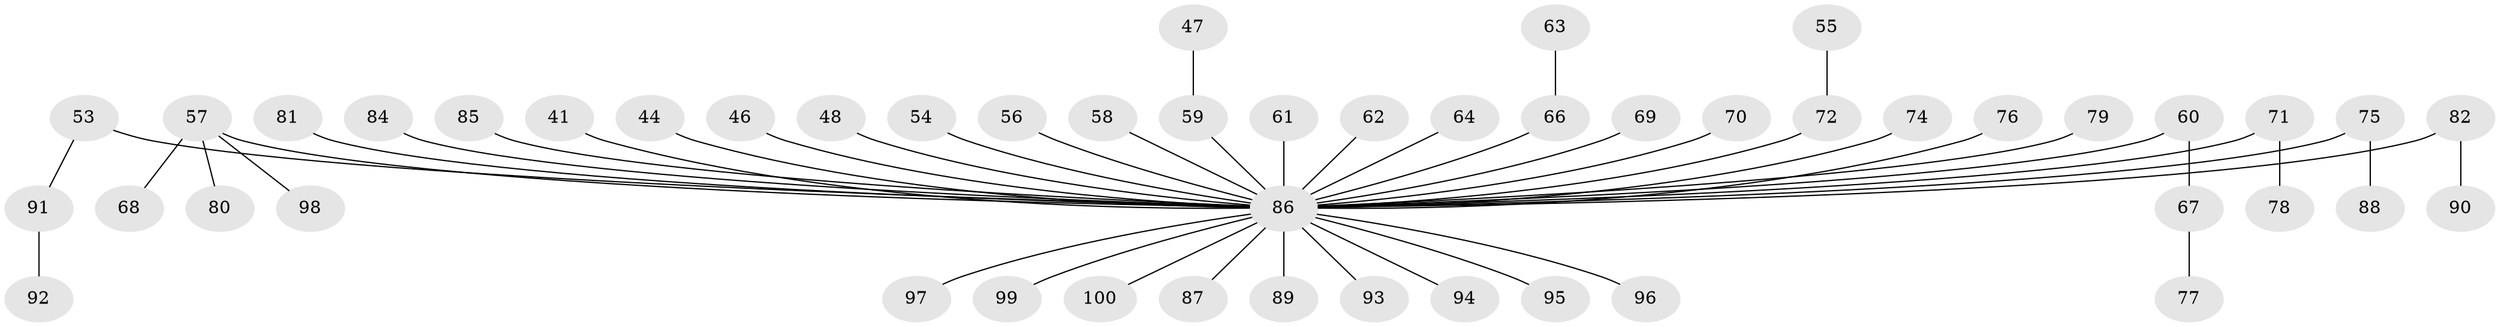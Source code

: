 // original degree distribution, {8: 0.01, 6: 0.05, 4: 0.04, 2: 0.22, 3: 0.14, 5: 0.01, 1: 0.53}
// Generated by graph-tools (version 1.1) at 2025/52/03/09/25 04:52:25]
// undirected, 50 vertices, 49 edges
graph export_dot {
graph [start="1"]
  node [color=gray90,style=filled];
  41;
  44;
  46;
  47;
  48;
  53;
  54;
  55;
  56;
  57 [super="+24+34"];
  58;
  59 [super="+32"];
  60;
  61;
  62;
  63;
  64;
  66 [super="+45"];
  67;
  68;
  69;
  70;
  71;
  72 [super="+39"];
  74;
  75;
  76;
  77;
  78;
  79;
  80;
  81;
  82;
  84;
  85;
  86 [super="+83+43+28+36+38+40+49"];
  87;
  88;
  89;
  90;
  91;
  92;
  93;
  94;
  95;
  96;
  97;
  98;
  99;
  100;
  41 -- 86;
  44 -- 86;
  46 -- 86;
  47 -- 59;
  48 -- 86;
  53 -- 91;
  53 -- 86;
  54 -- 86;
  55 -- 72;
  56 -- 86;
  57 -- 98;
  57 -- 80;
  57 -- 68;
  57 -- 86;
  58 -- 86;
  59 -- 86;
  60 -- 67;
  60 -- 86;
  61 -- 86;
  62 -- 86;
  63 -- 66;
  64 -- 86;
  66 -- 86;
  67 -- 77;
  69 -- 86;
  70 -- 86;
  71 -- 78;
  71 -- 86;
  72 -- 86;
  74 -- 86;
  75 -- 88;
  75 -- 86;
  76 -- 86;
  79 -- 86;
  81 -- 86;
  82 -- 90;
  82 -- 86;
  84 -- 86;
  85 -- 86;
  86 -- 96;
  86 -- 100;
  86 -- 87;
  86 -- 89;
  86 -- 93;
  86 -- 94;
  86 -- 95;
  86 -- 99;
  86 -- 97;
  91 -- 92;
}
